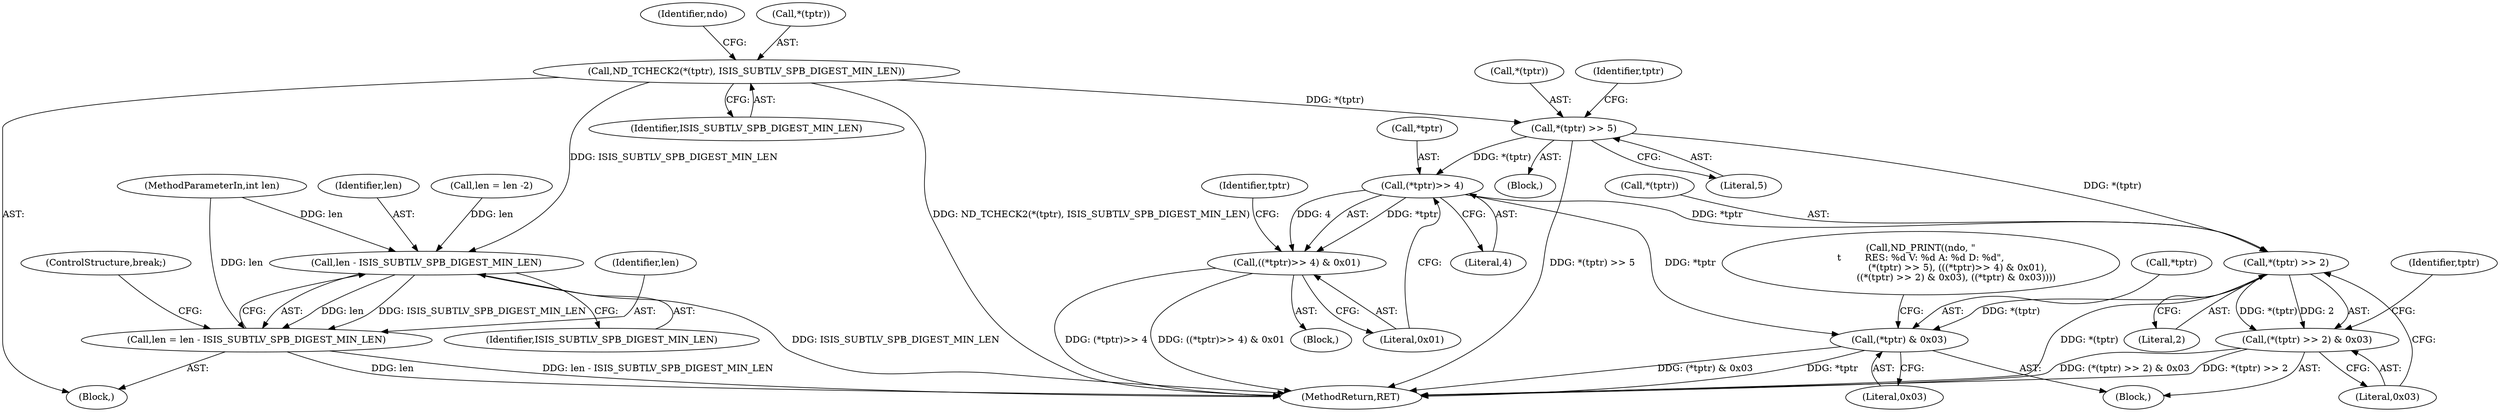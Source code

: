 digraph "0_tcpdump_b20e1639dbac84b3fcb393858521c13ad47a9d70_0@pointer" {
"1000195" [label="(Call,ND_TCHECK2(*(tptr), ISIS_SUBTLV_SPB_DIGEST_MIN_LEN))"];
"1000205" [label="(Call,*(tptr) >> 5)"];
"1000211" [label="(Call,(*tptr)>> 4)"];
"1000210" [label="(Call,((*tptr)>> 4) & 0x01)"];
"1000218" [label="(Call,*(tptr) >> 2)"];
"1000217" [label="(Call,(*(tptr) >> 2) & 0x03)"];
"1000223" [label="(Call,(*tptr) & 0x03)"];
"1000271" [label="(Call,len - ISIS_SUBTLV_SPB_DIGEST_MIN_LEN)"];
"1000269" [label="(Call,len = len - ISIS_SUBTLV_SPB_DIGEST_MIN_LEN)"];
"1000205" [label="(Call,*(tptr) >> 5)"];
"1000201" [label="(Identifier,ndo)"];
"1000220" [label="(Identifier,tptr)"];
"1000269" [label="(Call,len = len - ISIS_SUBTLV_SPB_DIGEST_MIN_LEN)"];
"1000195" [label="(Call,ND_TCHECK2(*(tptr), ISIS_SUBTLV_SPB_DIGEST_MIN_LEN))"];
"1000274" [label="(ControlStructure,break;)"];
"1000217" [label="(Call,(*(tptr) >> 2) & 0x03)"];
"1000208" [label="(Literal,5)"];
"1000196" [label="(Call,*(tptr))"];
"1000216" [label="(Block,)"];
"1000211" [label="(Call,(*tptr)>> 4)"];
"1000271" [label="(Call,len - ISIS_SUBTLV_SPB_DIGEST_MIN_LEN)"];
"1000226" [label="(Literal,0x03)"];
"1000218" [label="(Call,*(tptr) >> 2)"];
"1000224" [label="(Call,*tptr)"];
"1000206" [label="(Call,*(tptr))"];
"1000270" [label="(Identifier,len)"];
"1000225" [label="(Identifier,tptr)"];
"1000353" [label="(MethodReturn,RET)"];
"1000209" [label="(Block,)"];
"1000213" [label="(Identifier,tptr)"];
"1000219" [label="(Call,*(tptr))"];
"1000272" [label="(Identifier,len)"];
"1000204" [label="(Block,)"];
"1000107" [label="(MethodParameterIn,int len)"];
"1000222" [label="(Literal,0x03)"];
"1000212" [label="(Call,*tptr)"];
"1000221" [label="(Literal,2)"];
"1000215" [label="(Literal,0x01)"];
"1000199" [label="(Call,ND_PRINT((ndo, \"\n\t        RES: %d V: %d A: %d D: %d\",\n                         (*(tptr) >> 5), (((*tptr)>> 4) & 0x01),\n                        ((*(tptr) >> 2) & 0x03), ((*tptr) & 0x03))))"];
"1000141" [label="(Call,len = len -2)"];
"1000198" [label="(Identifier,ISIS_SUBTLV_SPB_DIGEST_MIN_LEN)"];
"1000194" [label="(Block,)"];
"1000273" [label="(Identifier,ISIS_SUBTLV_SPB_DIGEST_MIN_LEN)"];
"1000223" [label="(Call,(*tptr) & 0x03)"];
"1000210" [label="(Call,((*tptr)>> 4) & 0x01)"];
"1000214" [label="(Literal,4)"];
"1000195" -> "1000194"  [label="AST: "];
"1000195" -> "1000198"  [label="CFG: "];
"1000196" -> "1000195"  [label="AST: "];
"1000198" -> "1000195"  [label="AST: "];
"1000201" -> "1000195"  [label="CFG: "];
"1000195" -> "1000353"  [label="DDG: ND_TCHECK2(*(tptr), ISIS_SUBTLV_SPB_DIGEST_MIN_LEN)"];
"1000195" -> "1000205"  [label="DDG: *(tptr)"];
"1000195" -> "1000271"  [label="DDG: ISIS_SUBTLV_SPB_DIGEST_MIN_LEN"];
"1000205" -> "1000204"  [label="AST: "];
"1000205" -> "1000208"  [label="CFG: "];
"1000206" -> "1000205"  [label="AST: "];
"1000208" -> "1000205"  [label="AST: "];
"1000213" -> "1000205"  [label="CFG: "];
"1000205" -> "1000353"  [label="DDG: *(tptr) >> 5"];
"1000205" -> "1000211"  [label="DDG: *(tptr)"];
"1000205" -> "1000218"  [label="DDG: *(tptr)"];
"1000211" -> "1000210"  [label="AST: "];
"1000211" -> "1000214"  [label="CFG: "];
"1000212" -> "1000211"  [label="AST: "];
"1000214" -> "1000211"  [label="AST: "];
"1000215" -> "1000211"  [label="CFG: "];
"1000211" -> "1000210"  [label="DDG: *tptr"];
"1000211" -> "1000210"  [label="DDG: 4"];
"1000211" -> "1000218"  [label="DDG: *tptr"];
"1000211" -> "1000223"  [label="DDG: *tptr"];
"1000210" -> "1000209"  [label="AST: "];
"1000210" -> "1000215"  [label="CFG: "];
"1000215" -> "1000210"  [label="AST: "];
"1000220" -> "1000210"  [label="CFG: "];
"1000210" -> "1000353"  [label="DDG: ((*tptr)>> 4) & 0x01"];
"1000210" -> "1000353"  [label="DDG: (*tptr)>> 4"];
"1000218" -> "1000217"  [label="AST: "];
"1000218" -> "1000221"  [label="CFG: "];
"1000219" -> "1000218"  [label="AST: "];
"1000221" -> "1000218"  [label="AST: "];
"1000222" -> "1000218"  [label="CFG: "];
"1000218" -> "1000353"  [label="DDG: *(tptr)"];
"1000218" -> "1000217"  [label="DDG: *(tptr)"];
"1000218" -> "1000217"  [label="DDG: 2"];
"1000218" -> "1000223"  [label="DDG: *(tptr)"];
"1000217" -> "1000216"  [label="AST: "];
"1000217" -> "1000222"  [label="CFG: "];
"1000222" -> "1000217"  [label="AST: "];
"1000225" -> "1000217"  [label="CFG: "];
"1000217" -> "1000353"  [label="DDG: (*(tptr) >> 2) & 0x03"];
"1000217" -> "1000353"  [label="DDG: *(tptr) >> 2"];
"1000223" -> "1000216"  [label="AST: "];
"1000223" -> "1000226"  [label="CFG: "];
"1000224" -> "1000223"  [label="AST: "];
"1000226" -> "1000223"  [label="AST: "];
"1000199" -> "1000223"  [label="CFG: "];
"1000223" -> "1000353"  [label="DDG: (*tptr) & 0x03"];
"1000223" -> "1000353"  [label="DDG: *tptr"];
"1000271" -> "1000269"  [label="AST: "];
"1000271" -> "1000273"  [label="CFG: "];
"1000272" -> "1000271"  [label="AST: "];
"1000273" -> "1000271"  [label="AST: "];
"1000269" -> "1000271"  [label="CFG: "];
"1000271" -> "1000353"  [label="DDG: ISIS_SUBTLV_SPB_DIGEST_MIN_LEN"];
"1000271" -> "1000269"  [label="DDG: len"];
"1000271" -> "1000269"  [label="DDG: ISIS_SUBTLV_SPB_DIGEST_MIN_LEN"];
"1000141" -> "1000271"  [label="DDG: len"];
"1000107" -> "1000271"  [label="DDG: len"];
"1000269" -> "1000194"  [label="AST: "];
"1000270" -> "1000269"  [label="AST: "];
"1000274" -> "1000269"  [label="CFG: "];
"1000269" -> "1000353"  [label="DDG: len"];
"1000269" -> "1000353"  [label="DDG: len - ISIS_SUBTLV_SPB_DIGEST_MIN_LEN"];
"1000107" -> "1000269"  [label="DDG: len"];
}
